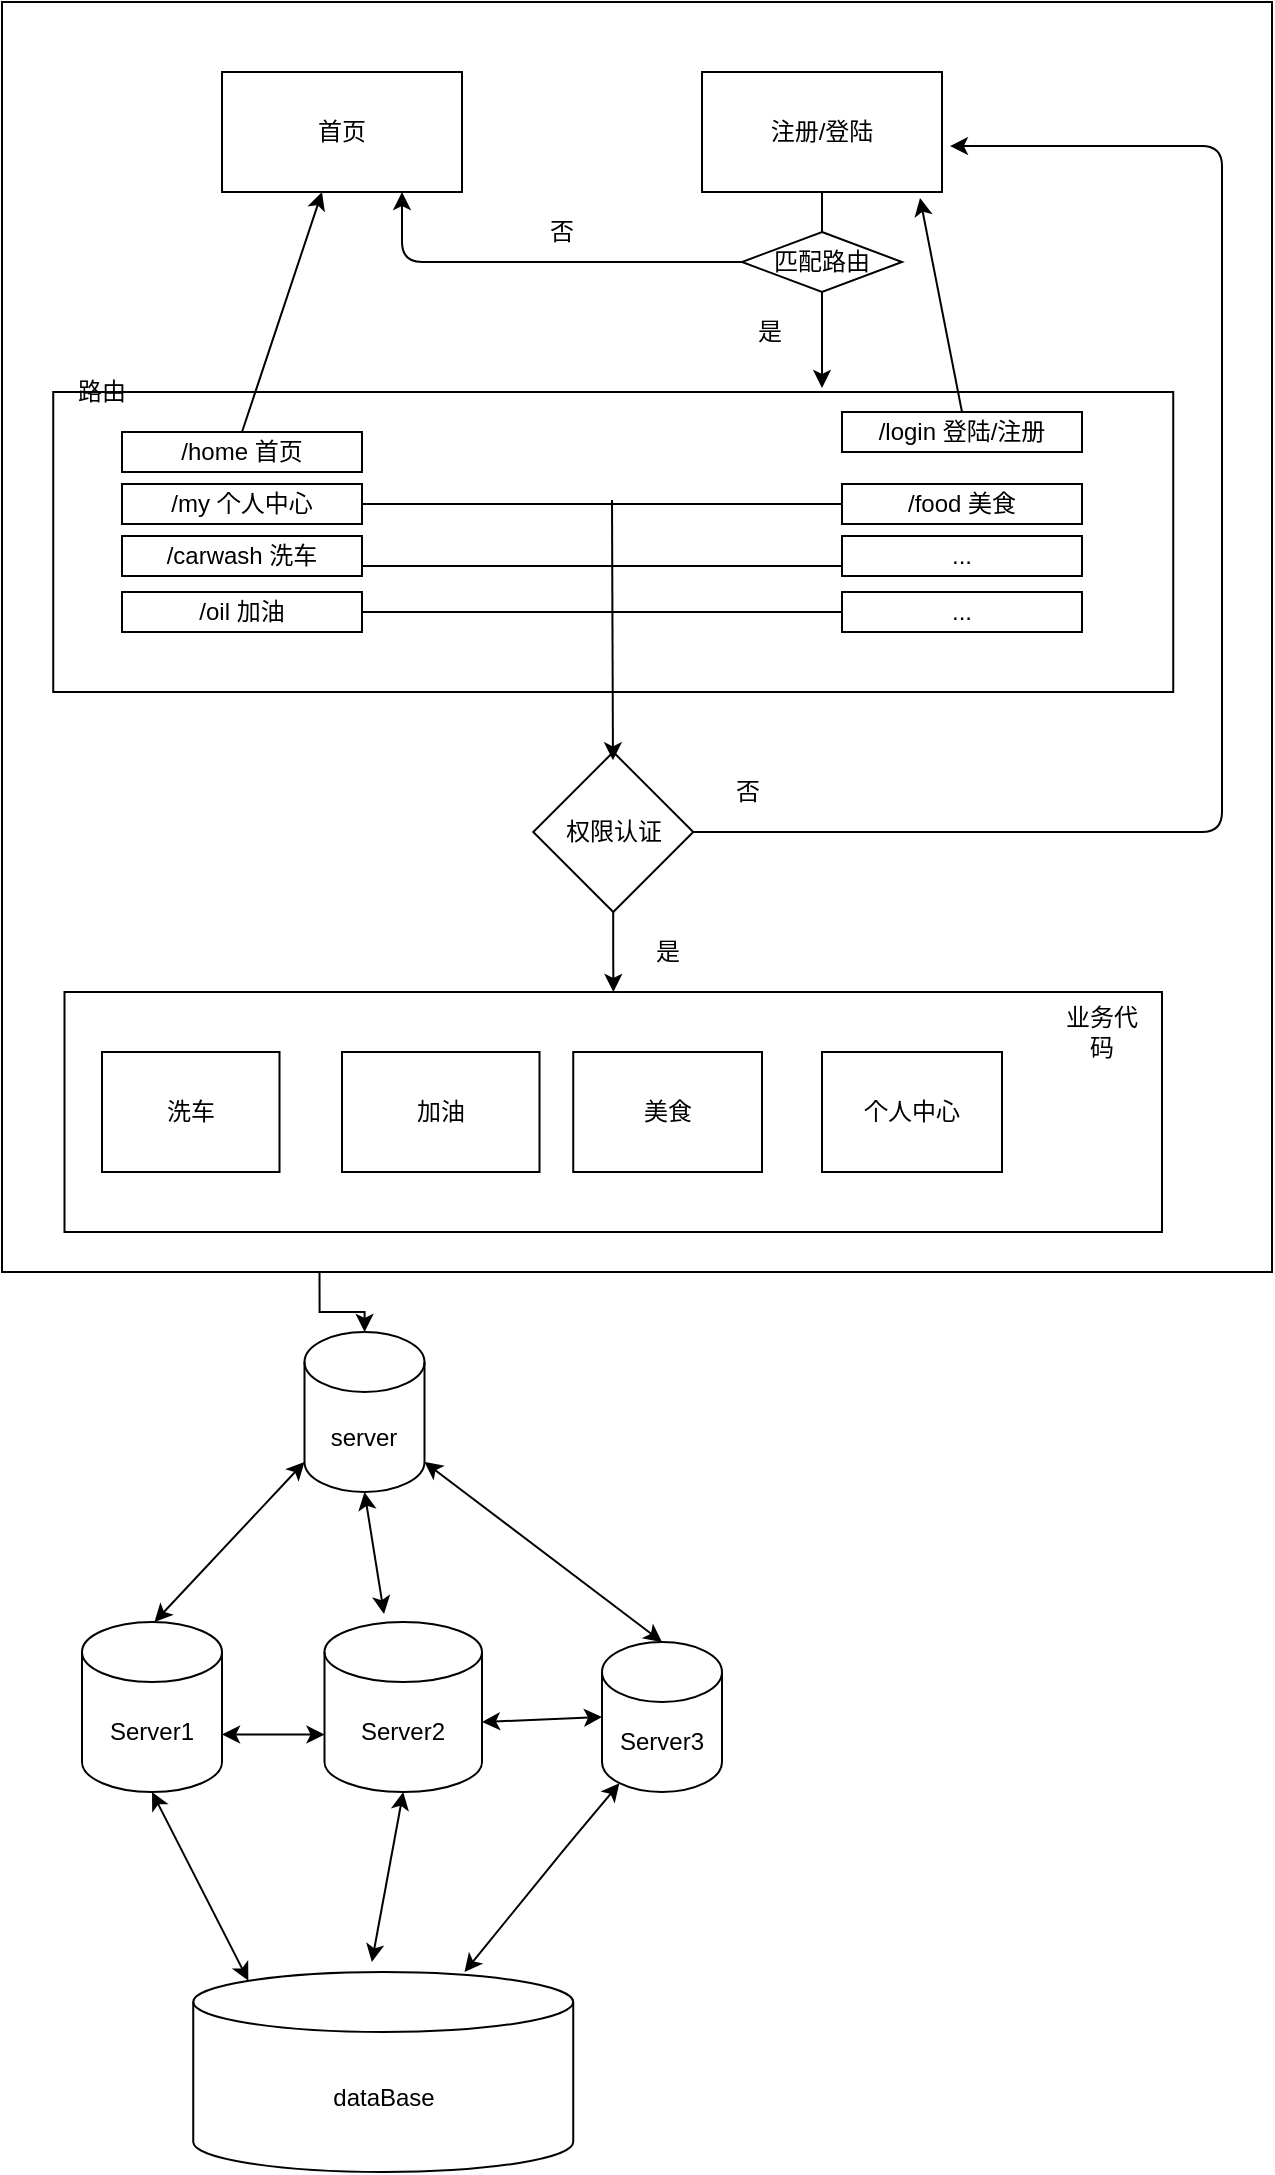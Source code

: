 <mxfile version="13.10.4" type="github"><diagram id="bDFaOApLm3jibQ6QFhY8" name="Page-1"><mxGraphModel dx="1364" dy="801" grid="1" gridSize="10" guides="1" tooltips="1" connect="1" arrows="1" fold="1" page="1" pageScale="1" pageWidth="827" pageHeight="1169" math="0" shadow="0"><root><mxCell id="0"/><mxCell id="1" parent="0"/><mxCell id="tM_0-gEcq_8zXhtxOkjc-30" style="edgeStyle=orthogonalEdgeStyle;rounded=0;orthogonalLoop=1;jettySize=auto;html=1;exitX=0.25;exitY=1;exitDx=0;exitDy=0;" edge="1" parent="1" source="tM_0-gEcq_8zXhtxOkjc-2" target="tM_0-gEcq_8zXhtxOkjc-5"><mxGeometry relative="1" as="geometry"/></mxCell><mxCell id="tM_0-gEcq_8zXhtxOkjc-2" value="" style="whiteSpace=wrap;html=1;aspect=fixed;" vertex="1" parent="1"><mxGeometry x="50" y="45" width="635" height="635" as="geometry"/></mxCell><mxCell id="tM_0-gEcq_8zXhtxOkjc-3" value="dataBase" style="shape=cylinder3;whiteSpace=wrap;html=1;boundedLbl=1;backgroundOutline=1;size=15;" vertex="1" parent="1"><mxGeometry x="145.62" y="1030" width="190" height="100" as="geometry"/></mxCell><mxCell id="tM_0-gEcq_8zXhtxOkjc-4" value="首页" style="rounded=0;whiteSpace=wrap;html=1;" vertex="1" parent="1"><mxGeometry x="160" y="80" width="120" height="60" as="geometry"/></mxCell><mxCell id="tM_0-gEcq_8zXhtxOkjc-5" value="server&lt;br&gt;" style="shape=cylinder3;whiteSpace=wrap;html=1;boundedLbl=1;backgroundOutline=1;size=15;" vertex="1" parent="1"><mxGeometry x="201.25" y="710" width="60" height="80" as="geometry"/></mxCell><mxCell id="tM_0-gEcq_8zXhtxOkjc-6" value="Server1" style="shape=cylinder3;whiteSpace=wrap;html=1;boundedLbl=1;backgroundOutline=1;size=15;" vertex="1" parent="1"><mxGeometry x="90" y="855" width="70" height="85" as="geometry"/></mxCell><mxCell id="tM_0-gEcq_8zXhtxOkjc-7" value="&lt;span&gt;Server2&lt;/span&gt;" style="shape=cylinder3;whiteSpace=wrap;html=1;boundedLbl=1;backgroundOutline=1;size=15;" vertex="1" parent="1"><mxGeometry x="211.25" y="855" width="78.75" height="85" as="geometry"/></mxCell><mxCell id="tM_0-gEcq_8zXhtxOkjc-8" value="&lt;span&gt;Server3&lt;/span&gt;" style="shape=cylinder3;whiteSpace=wrap;html=1;boundedLbl=1;backgroundOutline=1;size=15;" vertex="1" parent="1"><mxGeometry x="350" y="865" width="60" height="75" as="geometry"/></mxCell><mxCell id="tM_0-gEcq_8zXhtxOkjc-10" value="" style="endArrow=classic;startArrow=classic;html=1;entryX=0;entryY=1;entryDx=0;entryDy=-15;entryPerimeter=0;" edge="1" parent="1" target="tM_0-gEcq_8zXhtxOkjc-5"><mxGeometry width="50" height="50" relative="1" as="geometry"><mxPoint x="126.25" y="855" as="sourcePoint"/><mxPoint x="201.25" y="795" as="targetPoint"/></mxGeometry></mxCell><mxCell id="tM_0-gEcq_8zXhtxOkjc-11" value="" style="endArrow=classic;startArrow=classic;html=1;exitX=0.378;exitY=-0.047;exitDx=0;exitDy=0;exitPerimeter=0;entryX=0.5;entryY=1;entryDx=0;entryDy=0;entryPerimeter=0;" edge="1" parent="1" source="tM_0-gEcq_8zXhtxOkjc-7" target="tM_0-gEcq_8zXhtxOkjc-5"><mxGeometry width="50" height="50" relative="1" as="geometry"><mxPoint x="216.25" y="685" as="sourcePoint"/><mxPoint x="241" y="625" as="targetPoint"/></mxGeometry></mxCell><mxCell id="tM_0-gEcq_8zXhtxOkjc-12" value="" style="endArrow=classic;startArrow=classic;html=1;entryX=0.5;entryY=0;entryDx=0;entryDy=0;entryPerimeter=0;exitX=1;exitY=1;exitDx=0;exitDy=-15;exitPerimeter=0;" edge="1" parent="1" source="tM_0-gEcq_8zXhtxOkjc-5" target="tM_0-gEcq_8zXhtxOkjc-8"><mxGeometry width="50" height="50" relative="1" as="geometry"><mxPoint x="390" y="550" as="sourcePoint"/><mxPoint x="440" y="500" as="targetPoint"/></mxGeometry></mxCell><mxCell id="tM_0-gEcq_8zXhtxOkjc-13" value="" style="endArrow=classic;startArrow=classic;html=1;exitX=1;exitY=0;exitDx=0;exitDy=56.25;exitPerimeter=0;entryX=0;entryY=0;entryDx=0;entryDy=56.25;entryPerimeter=0;" edge="1" parent="1" source="tM_0-gEcq_8zXhtxOkjc-6" target="tM_0-gEcq_8zXhtxOkjc-7"><mxGeometry width="50" height="50" relative="1" as="geometry"><mxPoint x="85" y="1007.5" as="sourcePoint"/><mxPoint x="200" y="910" as="targetPoint"/></mxGeometry></mxCell><mxCell id="tM_0-gEcq_8zXhtxOkjc-16" value="" style="endArrow=classic;startArrow=classic;html=1;entryX=0;entryY=0.5;entryDx=0;entryDy=0;entryPerimeter=0;" edge="1" parent="1" target="tM_0-gEcq_8zXhtxOkjc-8"><mxGeometry width="50" height="50" relative="1" as="geometry"><mxPoint x="290" y="905" as="sourcePoint"/><mxPoint x="340" y="855" as="targetPoint"/></mxGeometry></mxCell><mxCell id="tM_0-gEcq_8zXhtxOkjc-19" value="" style="endArrow=classic;startArrow=classic;html=1;exitX=0.145;exitY=1;exitDx=0;exitDy=-4.35;exitPerimeter=0;" edge="1" parent="1" source="tM_0-gEcq_8zXhtxOkjc-8" target="tM_0-gEcq_8zXhtxOkjc-3"><mxGeometry width="50" height="50" relative="1" as="geometry"><mxPoint x="480" y="820" as="sourcePoint"/><mxPoint x="440" y="500" as="targetPoint"/><Array as="points"><mxPoint x="330" y="970"/></Array></mxGeometry></mxCell><mxCell id="tM_0-gEcq_8zXhtxOkjc-20" value="" style="endArrow=classic;startArrow=classic;html=1;entryX=0.5;entryY=1;entryDx=0;entryDy=0;entryPerimeter=0;exitX=0.47;exitY=-0.05;exitDx=0;exitDy=0;exitPerimeter=0;" edge="1" parent="1" source="tM_0-gEcq_8zXhtxOkjc-3" target="tM_0-gEcq_8zXhtxOkjc-7"><mxGeometry width="50" height="50" relative="1" as="geometry"><mxPoint x="220" y="840" as="sourcePoint"/><mxPoint x="270" y="790" as="targetPoint"/></mxGeometry></mxCell><mxCell id="tM_0-gEcq_8zXhtxOkjc-21" value="" style="endArrow=classic;startArrow=classic;html=1;entryX=0.5;entryY=1;entryDx=0;entryDy=0;entryPerimeter=0;exitX=0.145;exitY=0;exitDx=0;exitDy=4.35;exitPerimeter=0;" edge="1" parent="1" source="tM_0-gEcq_8zXhtxOkjc-3" target="tM_0-gEcq_8zXhtxOkjc-6"><mxGeometry width="50" height="50" relative="1" as="geometry"><mxPoint x="390" y="690" as="sourcePoint"/><mxPoint x="440" y="640" as="targetPoint"/><Array as="points"/></mxGeometry></mxCell><mxCell id="tM_0-gEcq_8zXhtxOkjc-31" value="注册/登陆" style="rounded=0;whiteSpace=wrap;html=1;" vertex="1" parent="1"><mxGeometry x="400" y="80" width="120" height="60" as="geometry"/></mxCell><mxCell id="tM_0-gEcq_8zXhtxOkjc-33" value="" style="rounded=0;whiteSpace=wrap;html=1;" vertex="1" parent="1"><mxGeometry x="75.62" y="240" width="560" height="150" as="geometry"/></mxCell><mxCell id="tM_0-gEcq_8zXhtxOkjc-34" value="" style="rounded=0;whiteSpace=wrap;html=1;" vertex="1" parent="1"><mxGeometry x="81.25" y="540" width="548.75" height="120" as="geometry"/></mxCell><mxCell id="tM_0-gEcq_8zXhtxOkjc-35" value="洗车" style="rounded=0;whiteSpace=wrap;html=1;" vertex="1" parent="1"><mxGeometry x="100" y="570" width="88.75" height="60" as="geometry"/></mxCell><mxCell id="tM_0-gEcq_8zXhtxOkjc-39" value="路由" style="text;html=1;strokeColor=none;fillColor=none;align=center;verticalAlign=middle;whiteSpace=wrap;rounded=0;" vertex="1" parent="1"><mxGeometry x="80" y="230" width="40" height="20" as="geometry"/></mxCell><mxCell id="tM_0-gEcq_8zXhtxOkjc-43" value="加油" style="rounded=0;whiteSpace=wrap;html=1;" vertex="1" parent="1"><mxGeometry x="220" y="570" width="98.75" height="60" as="geometry"/></mxCell><mxCell id="tM_0-gEcq_8zXhtxOkjc-44" value="美食" style="rounded=0;whiteSpace=wrap;html=1;" vertex="1" parent="1"><mxGeometry x="335.62" y="570" width="94.38" height="60" as="geometry"/></mxCell><mxCell id="tM_0-gEcq_8zXhtxOkjc-47" value="个人中心" style="rounded=0;whiteSpace=wrap;html=1;" vertex="1" parent="1"><mxGeometry x="460" y="570" width="90" height="60" as="geometry"/></mxCell><mxCell id="tM_0-gEcq_8zXhtxOkjc-62" value="" style="edgeStyle=orthogonalEdgeStyle;rounded=0;orthogonalLoop=1;jettySize=auto;html=1;" edge="1" parent="1" source="tM_0-gEcq_8zXhtxOkjc-49" target="tM_0-gEcq_8zXhtxOkjc-34"><mxGeometry relative="1" as="geometry"/></mxCell><mxCell id="tM_0-gEcq_8zXhtxOkjc-49" value="权限认证" style="rhombus;whiteSpace=wrap;html=1;" vertex="1" parent="1"><mxGeometry x="315.63" y="420" width="80" height="80" as="geometry"/></mxCell><mxCell id="tM_0-gEcq_8zXhtxOkjc-50" value="/home 首页" style="rounded=0;whiteSpace=wrap;html=1;" vertex="1" parent="1"><mxGeometry x="110" y="260" width="120" height="20" as="geometry"/></mxCell><mxCell id="tM_0-gEcq_8zXhtxOkjc-51" value="/login 登陆/注册" style="rounded=0;whiteSpace=wrap;html=1;" vertex="1" parent="1"><mxGeometry x="470" y="250" width="120" height="20" as="geometry"/></mxCell><mxCell id="tM_0-gEcq_8zXhtxOkjc-52" value="/carwash 洗车" style="rounded=0;whiteSpace=wrap;html=1;" vertex="1" parent="1"><mxGeometry x="110" y="312" width="120" height="20" as="geometry"/></mxCell><mxCell id="tM_0-gEcq_8zXhtxOkjc-53" value="/oil 加油" style="rounded=0;whiteSpace=wrap;html=1;" vertex="1" parent="1"><mxGeometry x="110" y="340" width="120" height="20" as="geometry"/></mxCell><mxCell id="tM_0-gEcq_8zXhtxOkjc-54" value="/my 个人中心" style="rounded=0;whiteSpace=wrap;html=1;" vertex="1" parent="1"><mxGeometry x="110" y="286" width="120" height="20" as="geometry"/></mxCell><mxCell id="tM_0-gEcq_8zXhtxOkjc-55" value="/food 美食" style="rounded=0;whiteSpace=wrap;html=1;" vertex="1" parent="1"><mxGeometry x="470" y="286" width="120" height="20" as="geometry"/></mxCell><mxCell id="tM_0-gEcq_8zXhtxOkjc-56" value="..." style="rounded=0;whiteSpace=wrap;html=1;" vertex="1" parent="1"><mxGeometry x="470" y="312" width="120" height="20" as="geometry"/></mxCell><mxCell id="tM_0-gEcq_8zXhtxOkjc-57" value="..." style="rounded=0;whiteSpace=wrap;html=1;" vertex="1" parent="1"><mxGeometry x="470" y="340" width="120" height="20" as="geometry"/></mxCell><mxCell id="tM_0-gEcq_8zXhtxOkjc-66" value="" style="endArrow=classic;html=1;exitX=0.5;exitY=0;exitDx=0;exitDy=0;" edge="1" parent="1" source="tM_0-gEcq_8zXhtxOkjc-50" target="tM_0-gEcq_8zXhtxOkjc-4"><mxGeometry width="50" height="50" relative="1" as="geometry"><mxPoint x="320" y="460" as="sourcePoint"/><mxPoint x="370" y="410" as="targetPoint"/><Array as="points"/></mxGeometry></mxCell><mxCell id="tM_0-gEcq_8zXhtxOkjc-67" value="" style="endArrow=classic;html=1;exitX=0.5;exitY=0;exitDx=0;exitDy=0;" edge="1" parent="1" source="tM_0-gEcq_8zXhtxOkjc-51"><mxGeometry width="50" height="50" relative="1" as="geometry"><mxPoint x="320" y="460" as="sourcePoint"/><mxPoint x="509" y="143" as="targetPoint"/></mxGeometry></mxCell><mxCell id="tM_0-gEcq_8zXhtxOkjc-69" value="是" style="text;html=1;strokeColor=none;fillColor=none;align=center;verticalAlign=middle;whiteSpace=wrap;rounded=0;" vertex="1" parent="1"><mxGeometry x="362.81" y="510" width="40" height="20" as="geometry"/></mxCell><mxCell id="tM_0-gEcq_8zXhtxOkjc-70" value="" style="endArrow=classic;html=1;entryX=1.033;entryY=0.617;entryDx=0;entryDy=0;entryPerimeter=0;" edge="1" parent="1" target="tM_0-gEcq_8zXhtxOkjc-31"><mxGeometry width="50" height="50" relative="1" as="geometry"><mxPoint x="395.63" y="460" as="sourcePoint"/><mxPoint x="445.63" y="410" as="targetPoint"/><Array as="points"><mxPoint x="660" y="460"/><mxPoint x="660" y="117"/></Array></mxGeometry></mxCell><mxCell id="tM_0-gEcq_8zXhtxOkjc-71" value="否" style="text;html=1;strokeColor=none;fillColor=none;align=center;verticalAlign=middle;whiteSpace=wrap;rounded=0;" vertex="1" parent="1"><mxGeometry x="402.81" y="430" width="40" height="20" as="geometry"/></mxCell><mxCell id="tM_0-gEcq_8zXhtxOkjc-72" value="" style="endArrow=classic;html=1;exitX=0.5;exitY=1;exitDx=0;exitDy=0;" edge="1" parent="1" source="tM_0-gEcq_8zXhtxOkjc-31"><mxGeometry width="50" height="50" relative="1" as="geometry"><mxPoint x="320" y="460" as="sourcePoint"/><mxPoint x="460" y="180" as="targetPoint"/></mxGeometry></mxCell><mxCell id="tM_0-gEcq_8zXhtxOkjc-74" value="" style="edgeStyle=orthogonalEdgeStyle;rounded=0;orthogonalLoop=1;jettySize=auto;html=1;" edge="1" parent="1" source="tM_0-gEcq_8zXhtxOkjc-73"><mxGeometry relative="1" as="geometry"><mxPoint x="460" y="238" as="targetPoint"/></mxGeometry></mxCell><mxCell id="tM_0-gEcq_8zXhtxOkjc-73" value="匹配路由" style="rhombus;whiteSpace=wrap;html=1;" vertex="1" parent="1"><mxGeometry x="420" y="160" width="80" height="30" as="geometry"/></mxCell><mxCell id="tM_0-gEcq_8zXhtxOkjc-75" value="是" style="text;html=1;strokeColor=none;fillColor=none;align=center;verticalAlign=middle;whiteSpace=wrap;rounded=0;" vertex="1" parent="1"><mxGeometry x="414" y="200" width="40" height="20" as="geometry"/></mxCell><mxCell id="tM_0-gEcq_8zXhtxOkjc-80" value="" style="endArrow=none;html=1;entryX=1;entryY=0.5;entryDx=0;entryDy=0;exitX=0;exitY=0.5;exitDx=0;exitDy=0;" edge="1" parent="1" source="tM_0-gEcq_8zXhtxOkjc-57" target="tM_0-gEcq_8zXhtxOkjc-53"><mxGeometry width="50" height="50" relative="1" as="geometry"><mxPoint x="356" y="350" as="sourcePoint"/><mxPoint x="370" y="410" as="targetPoint"/></mxGeometry></mxCell><mxCell id="tM_0-gEcq_8zXhtxOkjc-82" value="" style="endArrow=none;html=1;entryX=1;entryY=0.75;entryDx=0;entryDy=0;exitX=0;exitY=0.75;exitDx=0;exitDy=0;" edge="1" parent="1" source="tM_0-gEcq_8zXhtxOkjc-56" target="tM_0-gEcq_8zXhtxOkjc-52"><mxGeometry width="50" height="50" relative="1" as="geometry"><mxPoint x="360" y="327" as="sourcePoint"/><mxPoint x="370" y="410" as="targetPoint"/></mxGeometry></mxCell><mxCell id="tM_0-gEcq_8zXhtxOkjc-84" value="" style="endArrow=none;html=1;entryX=0;entryY=0.5;entryDx=0;entryDy=0;" edge="1" parent="1" source="tM_0-gEcq_8zXhtxOkjc-54" target="tM_0-gEcq_8zXhtxOkjc-55"><mxGeometry width="50" height="50" relative="1" as="geometry"><mxPoint x="320" y="460" as="sourcePoint"/><mxPoint x="370" y="410" as="targetPoint"/></mxGeometry></mxCell><mxCell id="tM_0-gEcq_8zXhtxOkjc-85" value="" style="endArrow=classic;html=1;" edge="1" parent="1"><mxGeometry width="50" height="50" relative="1" as="geometry"><mxPoint x="355" y="294" as="sourcePoint"/><mxPoint x="355.482" y="424.148" as="targetPoint"/></mxGeometry></mxCell><mxCell id="tM_0-gEcq_8zXhtxOkjc-86" value="" style="endArrow=classic;html=1;entryX=0.75;entryY=1;entryDx=0;entryDy=0;exitX=0;exitY=0.5;exitDx=0;exitDy=0;" edge="1" parent="1" source="tM_0-gEcq_8zXhtxOkjc-73" target="tM_0-gEcq_8zXhtxOkjc-4"><mxGeometry width="50" height="50" relative="1" as="geometry"><mxPoint x="360" y="490" as="sourcePoint"/><mxPoint x="410" y="440" as="targetPoint"/><Array as="points"><mxPoint x="250" y="175"/></Array></mxGeometry></mxCell><mxCell id="tM_0-gEcq_8zXhtxOkjc-87" value="否" style="text;html=1;strokeColor=none;fillColor=none;align=center;verticalAlign=middle;whiteSpace=wrap;rounded=0;" vertex="1" parent="1"><mxGeometry x="310" y="150" width="40" height="20" as="geometry"/></mxCell><mxCell id="tM_0-gEcq_8zXhtxOkjc-88" value="业务代码" style="text;html=1;strokeColor=none;fillColor=none;align=center;verticalAlign=middle;whiteSpace=wrap;rounded=0;" vertex="1" parent="1"><mxGeometry x="580" y="550" width="40" height="20" as="geometry"/></mxCell></root></mxGraphModel></diagram></mxfile>